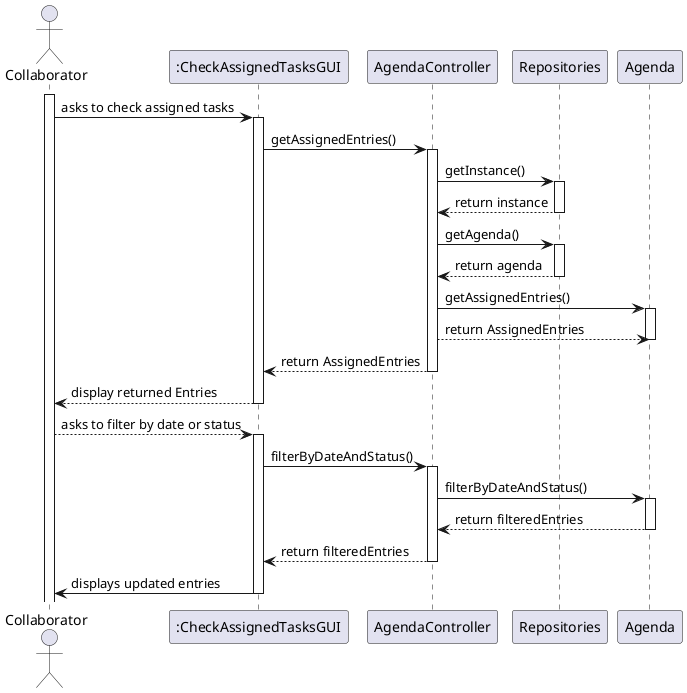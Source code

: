 @startuml
actor Collaborator
participant Collaborator
participant ":CheckAssignedTasksGUI" as GUI
participant AgendaController
participant Repositories
participant Agenda

activate Collaborator
Collaborator -> GUI: asks to check assigned tasks

activate GUI
GUI -> AgendaController: getAssignedEntries()
activate AgendaController

AgendaController -> Repositories: getInstance()
activate Repositories
Repositories --> AgendaController: return instance
deactivate Repositories

AgendaController -> Repositories: getAgenda()
activate Repositories
Repositories --> AgendaController: return agenda
deactivate Repositories

AgendaController -> Agenda: getAssignedEntries()
activate Agenda
Agenda <-- AgendaController: return AssignedEntries
deactivate Agenda

AgendaController --> GUI: return AssignedEntries
deactivate AgendaController

GUI --> Collaborator: display returned Entries
deactivate GUI

Collaborator --> GUI: asks to filter by date or status
activate GUI

GUI -> AgendaController: filterByDateAndStatus()
activate AgendaController

AgendaController -> Agenda: filterByDateAndStatus()
activate Agenda

Agenda --> AgendaController: return filteredEntries
deactivate Agenda

AgendaController --> GUI: return filteredEntries
deactivate AgendaController

GUI -> Collaborator: displays updated entries
deactivate GUI

@enduml